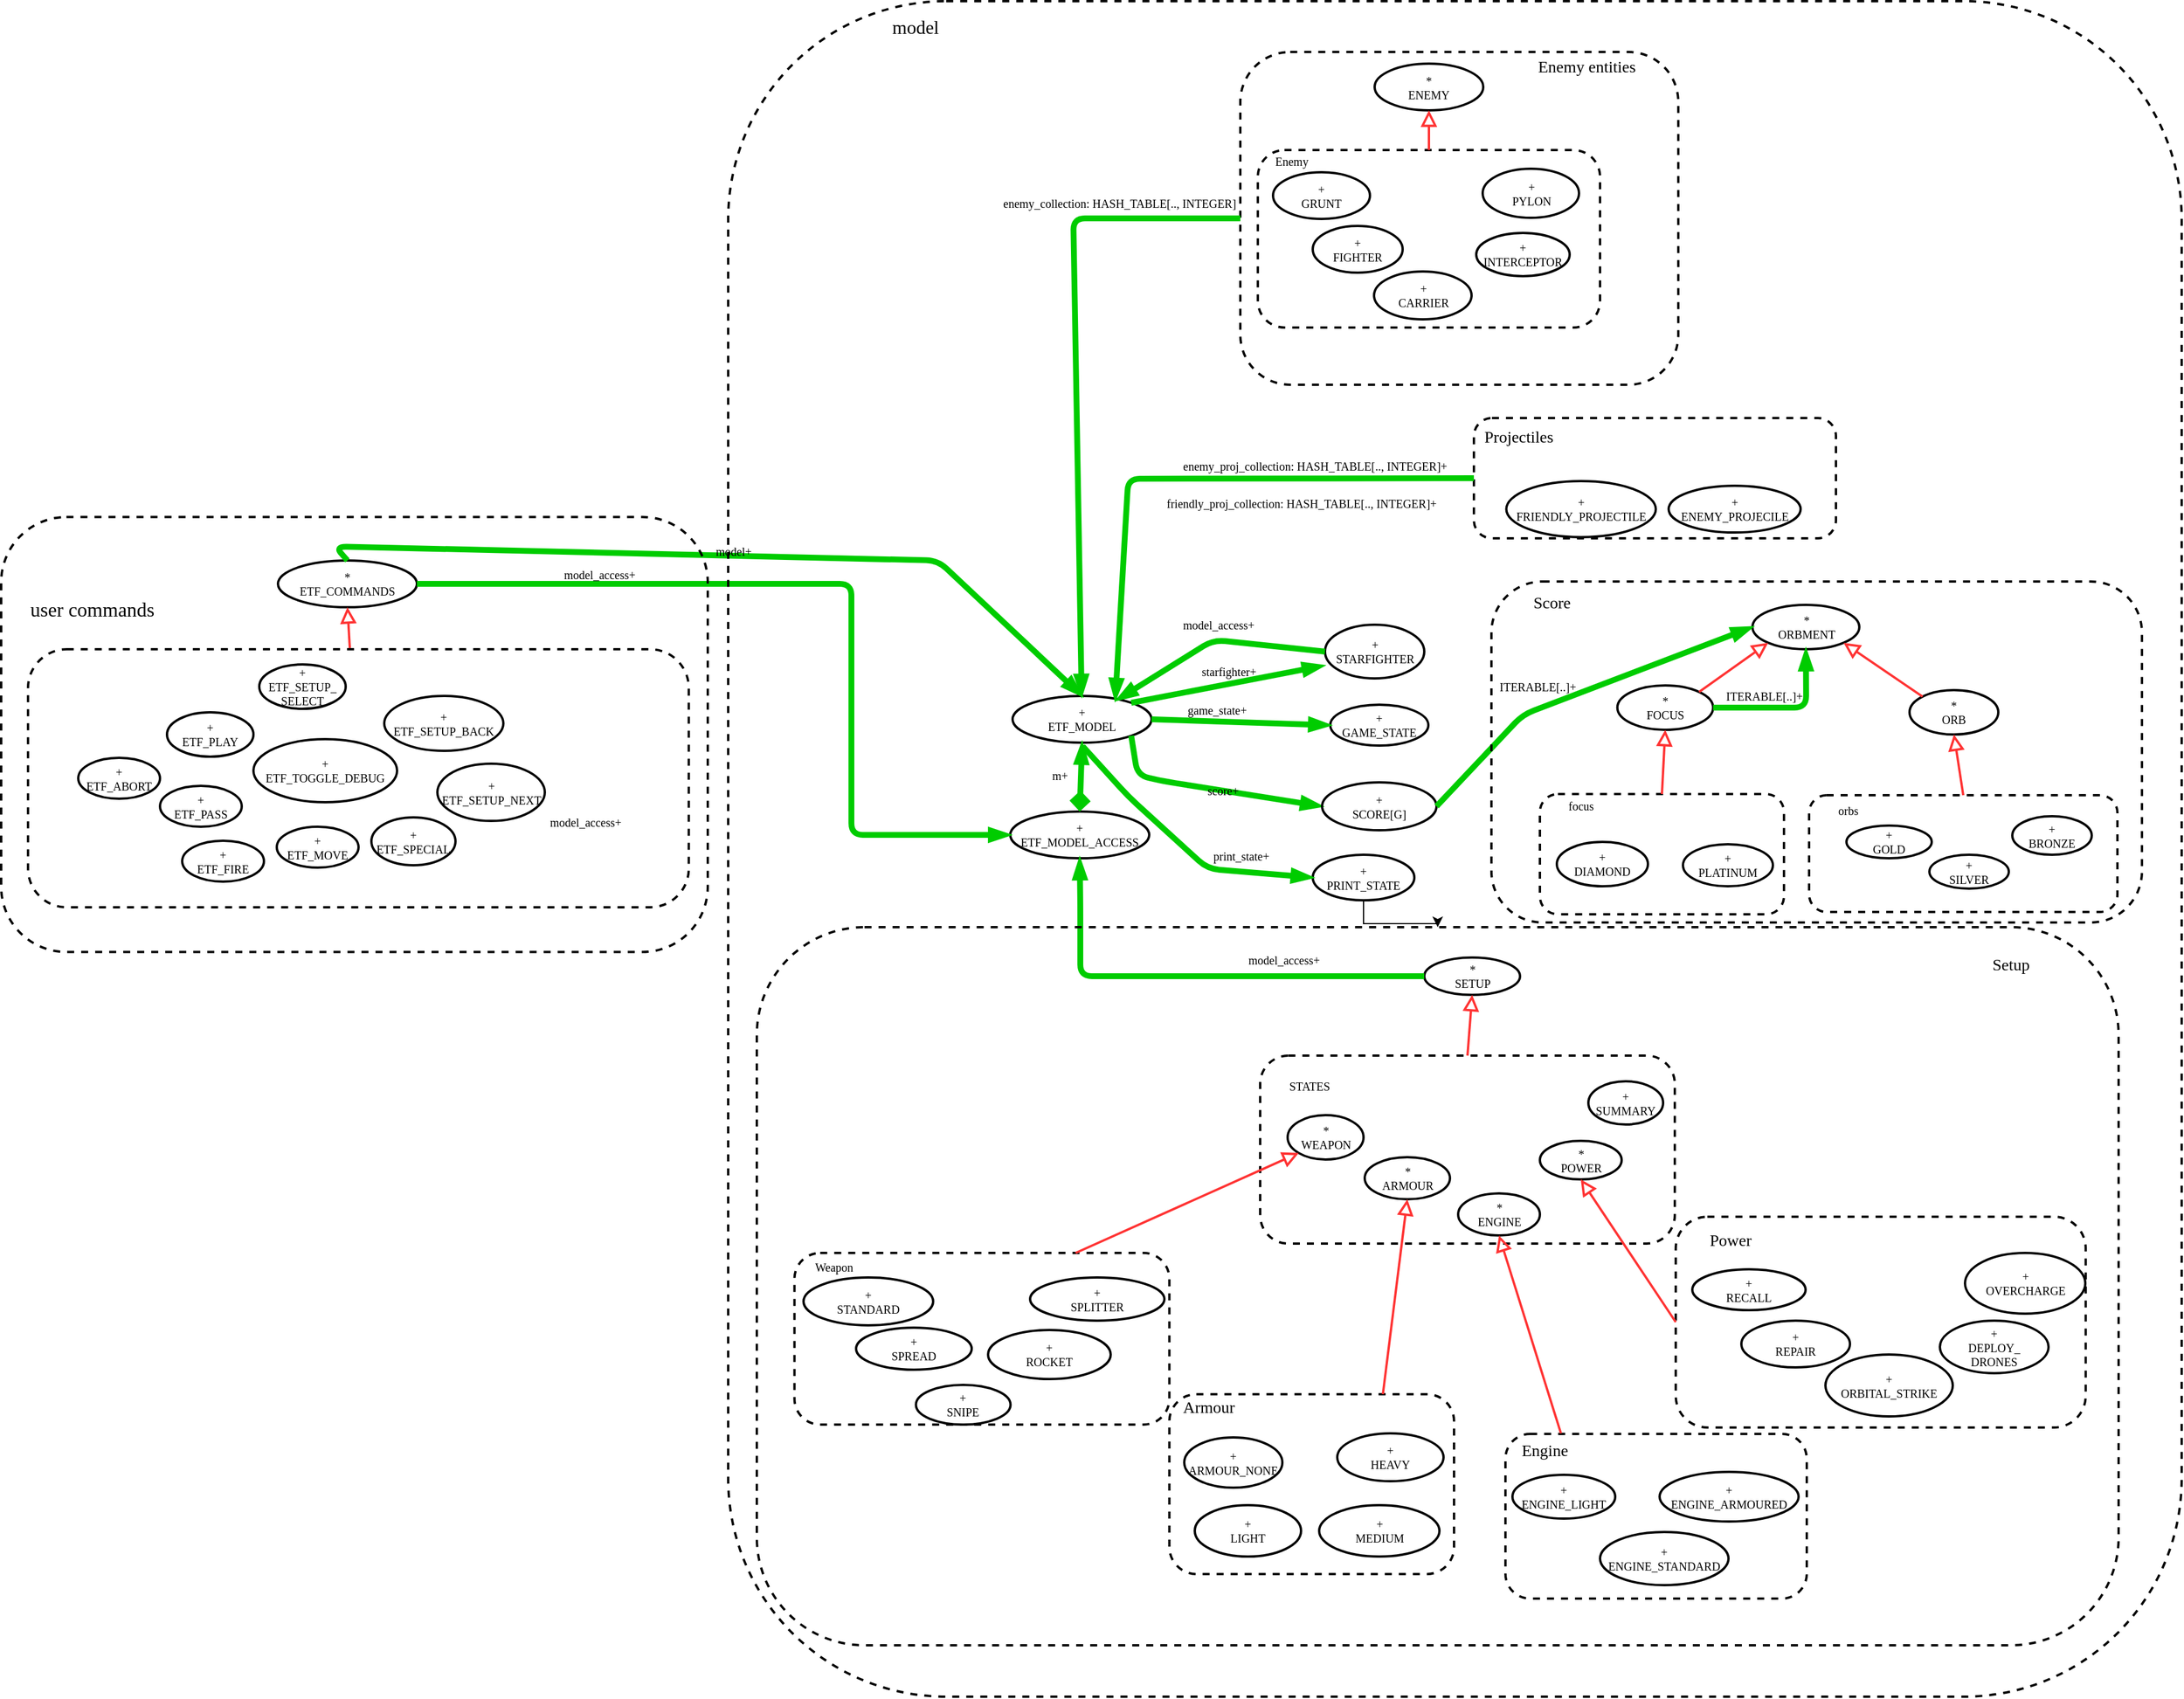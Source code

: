 <mxfile version="14.0.0" type="device"><diagram id="9rbffgTeIO-rEIUzzCYF" name="Page-1"><mxGraphModel dx="6444" dy="4674" grid="0" gridSize="10" guides="1" tooltips="1" connect="1" arrows="1" fold="1" page="0" pageScale="1" pageWidth="850" pageHeight="1100" math="0" shadow="0"><root><mxCell id="0"/><mxCell id="1" parent="0"/><mxCell id="4VJUmI2Vq23EFL7pVvse-1" value="+&lt;br&gt;ETF_MODEL" style="ellipse;whiteSpace=wrap;html=1;rounded=1;fontSize=10;fontFamily=Verdena;strokeWidth=2;" parent="1" vertex="1"><mxGeometry x="-2559" y="-2455" width="119" height="40" as="geometry"/></mxCell><mxCell id="4VJUmI2Vq23EFL7pVvse-2" value="*&lt;br&gt;ETF_COMMANDS" style="ellipse;whiteSpace=wrap;html=1;rounded=1;fontSize=10;fontFamily=Verdena;strokeWidth=2;" parent="1" vertex="1"><mxGeometry x="-3188" y="-2571" width="119" height="40" as="geometry"/></mxCell><mxCell id="4VJUmI2Vq23EFL7pVvse-7" value="+&lt;br&gt;ETF_ABORT" style="ellipse;whiteSpace=wrap;html=1;rounded=1;fontSize=10;fontFamily=Verdena;strokeWidth=2;" parent="1" vertex="1"><mxGeometry x="-3359" y="-2402" width="70" height="35" as="geometry"/></mxCell><mxCell id="4VJUmI2Vq23EFL7pVvse-8" value="+&lt;br&gt;ETF_PASS" style="ellipse;whiteSpace=wrap;html=1;rounded=1;fontSize=10;fontFamily=Verdena;strokeWidth=2;" parent="1" vertex="1"><mxGeometry x="-3289" y="-2378" width="70" height="35" as="geometry"/></mxCell><mxCell id="4VJUmI2Vq23EFL7pVvse-9" value="+&lt;br&gt;ETF_FIRE" style="ellipse;whiteSpace=wrap;html=1;rounded=1;fontSize=10;fontFamily=Verdena;strokeWidth=2;" parent="1" vertex="1"><mxGeometry x="-3270" y="-2331" width="70" height="35" as="geometry"/></mxCell><mxCell id="4VJUmI2Vq23EFL7pVvse-10" value="+&lt;br&gt;ETF_MOVE" style="ellipse;whiteSpace=wrap;html=1;rounded=1;fontSize=10;fontFamily=Verdena;strokeWidth=2;" parent="1" vertex="1"><mxGeometry x="-3189" y="-2343" width="70" height="35" as="geometry"/></mxCell><mxCell id="4VJUmI2Vq23EFL7pVvse-11" value="+&lt;br&gt;ETF_SPECIAL" style="ellipse;whiteSpace=wrap;html=1;rounded=1;fontSize=10;fontFamily=Verdena;strokeWidth=2;" parent="1" vertex="1"><mxGeometry x="-3108" y="-2351" width="72" height="41" as="geometry"/></mxCell><mxCell id="4VJUmI2Vq23EFL7pVvse-12" value="+&lt;br&gt;ETF_SETUP_NEXT" style="ellipse;whiteSpace=wrap;html=1;rounded=1;fontSize=10;fontFamily=Verdena;strokeWidth=2;" parent="1" vertex="1"><mxGeometry x="-3051.5" y="-2397" width="92" height="49" as="geometry"/></mxCell><mxCell id="4VJUmI2Vq23EFL7pVvse-13" value="+&lt;br&gt;ETF_SETUP_BACK" style="ellipse;whiteSpace=wrap;html=1;rounded=1;fontSize=10;fontFamily=Verdena;strokeWidth=2;" parent="1" vertex="1"><mxGeometry x="-3097" y="-2455" width="102" height="47" as="geometry"/></mxCell><mxCell id="4VJUmI2Vq23EFL7pVvse-14" value="+&lt;br&gt;ETF_PLAY" style="ellipse;whiteSpace=wrap;html=1;rounded=1;fontSize=10;fontFamily=Verdena;strokeWidth=2;" parent="1" vertex="1"><mxGeometry x="-3283" y="-2441" width="74" height="38" as="geometry"/></mxCell><mxCell id="4VJUmI2Vq23EFL7pVvse-15" value="+&lt;br&gt;ETF_TOGGLE_DEBUG" style="ellipse;whiteSpace=wrap;html=1;rounded=1;fontSize=10;fontFamily=Verdena;strokeWidth=2;" parent="1" vertex="1"><mxGeometry x="-3209" y="-2418" width="123" height="54" as="geometry"/></mxCell><mxCell id="4VJUmI2Vq23EFL7pVvse-16" value="" style="rounded=1;whiteSpace=wrap;html=1;fontSize=10;dashed=1;strokeWidth=2;glass=0;fillColor=none;" parent="1" vertex="1"><mxGeometry x="-3402" y="-2495" width="565.75" height="221" as="geometry"/></mxCell><mxCell id="4VJUmI2Vq23EFL7pVvse-18" value="" style="endArrow=block;html=1;strokeColor=#FF3333;strokeWidth=2;endFill=0;endSize=9;exitX=0.487;exitY=-0.005;exitDx=0;exitDy=0;exitPerimeter=0;entryX=0.5;entryY=1;entryDx=0;entryDy=0;" parent="1" source="4VJUmI2Vq23EFL7pVvse-16" target="4VJUmI2Vq23EFL7pVvse-2" edge="1"><mxGeometry width="50" height="50" relative="1" as="geometry"><mxPoint x="-3159.5" y="-2453" as="sourcePoint"/><mxPoint x="-3159.5" y="-2513" as="targetPoint"/><Array as="points"/></mxGeometry></mxCell><mxCell id="4VJUmI2Vq23EFL7pVvse-19" value="+&lt;br&gt;ETF_MODEL_ACCESS" style="ellipse;whiteSpace=wrap;html=1;rounded=1;fontSize=10;fontFamily=Verdena;strokeWidth=2;glass=0;fillColor=none;gradientColor=none;" parent="1" vertex="1"><mxGeometry x="-2561" y="-2356" width="119" height="40" as="geometry"/></mxCell><mxCell id="4VJUmI2Vq23EFL7pVvse-20" value="" style="endArrow=blockThin;html=1;strokeColor=#00CC00;strokeWidth=5;endFill=1;startArrow=diamond;startFill=1;entryX=0.5;entryY=1;entryDx=0;entryDy=0;exitX=0.5;exitY=0;exitDx=0;exitDy=0;" parent="1" source="4VJUmI2Vq23EFL7pVvse-19" target="4VJUmI2Vq23EFL7pVvse-1" edge="1"><mxGeometry width="50" height="50" relative="1" as="geometry"><mxPoint x="-2490" y="-2474" as="sourcePoint"/><mxPoint x="-2350" y="-2474" as="targetPoint"/></mxGeometry></mxCell><mxCell id="4VJUmI2Vq23EFL7pVvse-21" value="m+" style="text;html=1;fontSize=10;fontFamily=Verdena;glass=0;fillColor=none;gradientColor=none;" parent="1" vertex="1"><mxGeometry x="-2527" y="-2399" width="81" height="20" as="geometry"/></mxCell><mxCell id="4VJUmI2Vq23EFL7pVvse-23" value="" style="endArrow=blockThin;html=1;strokeColor=#00CC00;strokeWidth=5;endFill=1;exitX=0.5;exitY=0;exitDx=0;exitDy=0;entryX=0.5;entryY=0;entryDx=0;entryDy=0;" parent="1" source="4VJUmI2Vq23EFL7pVvse-2" target="4VJUmI2Vq23EFL7pVvse-1" edge="1"><mxGeometry width="50" height="50" relative="1" as="geometry"><mxPoint x="-2684" y="-2765" as="sourcePoint"/><mxPoint x="-2458" y="-2765" as="targetPoint"/><Array as="points"><mxPoint x="-3139" y="-2583"/><mxPoint x="-2623" y="-2571"/></Array></mxGeometry></mxCell><mxCell id="4VJUmI2Vq23EFL7pVvse-24" value="model+" style="text;html=1;fontSize=10;fontFamily=Verdena;glass=0;fillColor=none;gradientColor=none;" parent="1" vertex="1"><mxGeometry x="-2815" y="-2591" width="59.5" height="16" as="geometry"/></mxCell><mxCell id="4VJUmI2Vq23EFL7pVvse-25" value="" style="endArrow=blockThin;html=1;strokeColor=#00CC00;strokeWidth=5;endFill=1;entryX=0;entryY=0.5;entryDx=0;entryDy=0;exitX=1;exitY=0.5;exitDx=0;exitDy=0;" parent="1" source="4VJUmI2Vq23EFL7pVvse-2" target="4VJUmI2Vq23EFL7pVvse-19" edge="1"><mxGeometry width="50" height="50" relative="1" as="geometry"><mxPoint x="-3072" y="-2541" as="sourcePoint"/><mxPoint x="-2880" y="-2433" as="targetPoint"/><Array as="points"><mxPoint x="-2845" y="-2551"/><mxPoint x="-2697" y="-2551"/><mxPoint x="-2697" y="-2498"/><mxPoint x="-2697" y="-2336"/></Array></mxGeometry></mxCell><mxCell id="4VJUmI2Vq23EFL7pVvse-26" value="model_access+" style="text;html=1;fontSize=10;fontFamily=Verdena;glass=0;fillColor=none;gradientColor=none;" parent="1" vertex="1"><mxGeometry x="-2957" y="-2359" width="84" height="20" as="geometry"/></mxCell><mxCell id="4VJUmI2Vq23EFL7pVvse-27" value="*&lt;br&gt;SETUP" style="ellipse;whiteSpace=wrap;html=1;rounded=1;fontSize=10;fontFamily=Verdena;strokeWidth=2;glass=0;fillColor=none;gradientColor=none;" parent="1" vertex="1"><mxGeometry x="-2206.5" y="-2231" width="82" height="32" as="geometry"/></mxCell><mxCell id="4VJUmI2Vq23EFL7pVvse-28" value="*&lt;br&gt;WEAPON" style="ellipse;whiteSpace=wrap;html=1;rounded=1;fontSize=10;fontFamily=Verdena;strokeWidth=2;glass=0;fillColor=none;gradientColor=none;" parent="1" vertex="1"><mxGeometry x="-2323.5" y="-2096" width="65" height="38" as="geometry"/></mxCell><mxCell id="4VJUmI2Vq23EFL7pVvse-29" value="*&lt;br&gt;ARMOUR" style="ellipse;whiteSpace=wrap;html=1;rounded=1;fontSize=10;fontFamily=Verdena;strokeWidth=2;glass=0;fillColor=none;gradientColor=none;" parent="1" vertex="1"><mxGeometry x="-2257.5" y="-2060" width="73" height="36" as="geometry"/></mxCell><mxCell id="4VJUmI2Vq23EFL7pVvse-30" value="*&lt;br&gt;ENGINE" style="ellipse;whiteSpace=wrap;html=1;rounded=1;fontSize=10;fontFamily=Verdena;strokeWidth=2;glass=0;fillColor=none;gradientColor=none;" parent="1" vertex="1"><mxGeometry x="-2177.5" y="-2029" width="70" height="36" as="geometry"/></mxCell><mxCell id="4VJUmI2Vq23EFL7pVvse-31" value="*&lt;br&gt;POWER" style="ellipse;whiteSpace=wrap;html=1;rounded=1;fontSize=10;fontFamily=Verdena;strokeWidth=2;glass=0;fillColor=none;gradientColor=none;" parent="1" vertex="1"><mxGeometry x="-2107.5" y="-2074" width="70" height="33" as="geometry"/></mxCell><mxCell id="4VJUmI2Vq23EFL7pVvse-33" value="+&lt;br&gt;SUMMARY" style="ellipse;whiteSpace=wrap;html=1;rounded=1;fontSize=10;fontFamily=Verdena;strokeWidth=2;glass=0;fillColor=none;gradientColor=none;" parent="1" vertex="1"><mxGeometry x="-2066" y="-2125" width="64" height="37" as="geometry"/></mxCell><mxCell id="4VJUmI2Vq23EFL7pVvse-36" value="" style="rounded=1;whiteSpace=wrap;html=1;fontSize=10;dashed=1;strokeWidth=2;glass=0;fillColor=none;gradientColor=none;" parent="1" vertex="1"><mxGeometry x="-2347" y="-2147" width="355" height="161" as="geometry"/></mxCell><mxCell id="4VJUmI2Vq23EFL7pVvse-37" value="STATES" style="text;html=1;fontSize=10;fontFamily=Verdena;glass=0;fillColor=none;gradientColor=none;" parent="1" vertex="1"><mxGeometry x="-2323.503" y="-2133" width="70" height="25" as="geometry"/></mxCell><mxCell id="4VJUmI2Vq23EFL7pVvse-39" value="" style="endArrow=block;html=1;strokeColor=#FF3333;strokeWidth=2;endFill=0;endSize=9;entryX=0.5;entryY=1;entryDx=0;entryDy=0;exitX=0.5;exitY=0;exitDx=0;exitDy=0;" parent="1" source="4VJUmI2Vq23EFL7pVvse-36" target="4VJUmI2Vq23EFL7pVvse-27" edge="1"><mxGeometry width="50" height="50" relative="1" as="geometry"><mxPoint x="-2351" y="-2457" as="sourcePoint"/><mxPoint x="-2351" y="-2517" as="targetPoint"/></mxGeometry></mxCell><mxCell id="4VJUmI2Vq23EFL7pVvse-41" value="+&lt;br&gt;STANDARD" style="ellipse;whiteSpace=wrap;html=1;rounded=1;fontSize=10;fontFamily=Verdena;strokeWidth=2;glass=0;fillColor=none;gradientColor=none;" parent="1" vertex="1"><mxGeometry x="-2738" y="-1957" width="111" height="41" as="geometry"/></mxCell><mxCell id="4VJUmI2Vq23EFL7pVvse-42" value="+&lt;br&gt;SPREAD" style="ellipse;whiteSpace=wrap;html=1;rounded=1;fontSize=10;fontFamily=Verdena;strokeWidth=2;glass=0;fillColor=none;gradientColor=none;" parent="1" vertex="1"><mxGeometry x="-2693" y="-1914" width="99" height="36" as="geometry"/></mxCell><mxCell id="4VJUmI2Vq23EFL7pVvse-43" value="+&lt;br&gt;SNIPE" style="ellipse;whiteSpace=wrap;html=1;rounded=1;fontSize=10;fontFamily=Verdena;strokeWidth=2;glass=0;fillColor=none;gradientColor=none;" parent="1" vertex="1"><mxGeometry x="-2641.75" y="-1865" width="81" height="34" as="geometry"/></mxCell><mxCell id="4VJUmI2Vq23EFL7pVvse-44" value="+&lt;br&gt;ROCKET" style="ellipse;whiteSpace=wrap;html=1;rounded=1;fontSize=10;fontFamily=Verdena;strokeWidth=2;glass=0;fillColor=none;gradientColor=none;" parent="1" vertex="1"><mxGeometry x="-2580" y="-1912" width="105" height="42" as="geometry"/></mxCell><mxCell id="4VJUmI2Vq23EFL7pVvse-45" value="+&lt;br&gt;SPLITTER" style="ellipse;whiteSpace=wrap;html=1;rounded=1;fontSize=10;fontFamily=Verdena;strokeWidth=2;glass=0;fillColor=none;gradientColor=none;" parent="1" vertex="1"><mxGeometry x="-2544" y="-1957" width="115" height="37" as="geometry"/></mxCell><mxCell id="4VJUmI2Vq23EFL7pVvse-48" value="" style="rounded=1;whiteSpace=wrap;html=1;fontSize=10;dashed=1;strokeWidth=2;glass=0;fillColor=none;gradientColor=none;" parent="1" vertex="1"><mxGeometry x="-2745.75" y="-1978" width="321" height="147" as="geometry"/></mxCell><mxCell id="4VJUmI2Vq23EFL7pVvse-49" value="Weapon" style="text;html=1;fontSize=10;fontFamily=Verdena;glass=0;fillColor=none;gradientColor=none;" parent="1" vertex="1"><mxGeometry x="-2730.003" y="-1978" width="70" height="25" as="geometry"/></mxCell><mxCell id="4VJUmI2Vq23EFL7pVvse-50" value="+&lt;br&gt;ARMOUR_NONE" style="ellipse;whiteSpace=wrap;html=1;rounded=1;fontSize=10;fontFamily=Verdena;strokeWidth=2;glass=0;fillColor=none;gradientColor=none;" parent="1" vertex="1"><mxGeometry x="-2412" y="-1820" width="84" height="43" as="geometry"/></mxCell><mxCell id="4VJUmI2Vq23EFL7pVvse-51" value="+&lt;br&gt;LIGHT" style="ellipse;whiteSpace=wrap;html=1;rounded=1;fontSize=10;fontFamily=Verdena;strokeWidth=2;glass=0;fillColor=none;gradientColor=none;" parent="1" vertex="1"><mxGeometry x="-2403" y="-1762" width="91" height="44" as="geometry"/></mxCell><mxCell id="4VJUmI2Vq23EFL7pVvse-52" value="+&lt;br&gt;MEDIUM" style="ellipse;whiteSpace=wrap;html=1;rounded=1;fontSize=10;fontFamily=Verdena;strokeWidth=2;glass=0;fillColor=none;gradientColor=none;" parent="1" vertex="1"><mxGeometry x="-2296.5" y="-1762" width="103" height="44" as="geometry"/></mxCell><mxCell id="4VJUmI2Vq23EFL7pVvse-53" value="+&lt;br&gt;HEAVY" style="ellipse;whiteSpace=wrap;html=1;rounded=1;fontSize=10;fontFamily=Verdena;strokeWidth=2;glass=0;fillColor=none;gradientColor=none;" parent="1" vertex="1"><mxGeometry x="-2281" y="-1823.5" width="91" height="41" as="geometry"/></mxCell><mxCell id="4VJUmI2Vq23EFL7pVvse-54" value="" style="rounded=1;whiteSpace=wrap;html=1;fontSize=10;dashed=1;strokeWidth=2;glass=0;fillColor=none;gradientColor=none;" parent="1" vertex="1"><mxGeometry x="-2424.75" y="-1857" width="243.75" height="154" as="geometry"/></mxCell><mxCell id="4VJUmI2Vq23EFL7pVvse-55" value="&lt;font style=&quot;font-size: 14px&quot;&gt;Armour&lt;/font&gt;" style="text;html=1;fontSize=10;fontFamily=Verdena;glass=0;fillColor=none;gradientColor=none;" parent="1" vertex="1"><mxGeometry x="-2415.003" y="-1860.5" width="70" height="25" as="geometry"/></mxCell><mxCell id="4VJUmI2Vq23EFL7pVvse-56" value="+&lt;br&gt;ENGINE_LIGHT" style="ellipse;whiteSpace=wrap;html=1;rounded=1;fontSize=10;fontFamily=Verdena;strokeWidth=2;glass=0;fillColor=none;gradientColor=none;" parent="1" vertex="1"><mxGeometry x="-2131" y="-1788" width="88" height="37.5" as="geometry"/></mxCell><mxCell id="4VJUmI2Vq23EFL7pVvse-57" value="+&lt;br&gt;ENGINE_STANDARD" style="ellipse;whiteSpace=wrap;html=1;rounded=1;fontSize=10;fontFamily=Verdena;strokeWidth=2;glass=0;fillColor=none;gradientColor=none;" parent="1" vertex="1"><mxGeometry x="-2056" y="-1739" width="110" height="45.5" as="geometry"/></mxCell><mxCell id="4VJUmI2Vq23EFL7pVvse-58" value="+&lt;br&gt;ENGINE_ARMOURED" style="ellipse;whiteSpace=wrap;html=1;rounded=1;fontSize=10;fontFamily=Verdena;strokeWidth=2;glass=0;fillColor=none;gradientColor=none;" parent="1" vertex="1"><mxGeometry x="-2005" y="-1790.5" width="119" height="42.5" as="geometry"/></mxCell><mxCell id="4VJUmI2Vq23EFL7pVvse-59" value="" style="rounded=1;whiteSpace=wrap;html=1;fontSize=10;dashed=1;strokeWidth=2;glass=0;fillColor=none;gradientColor=none;" parent="1" vertex="1"><mxGeometry x="-2137" y="-1823" width="258" height="141" as="geometry"/></mxCell><mxCell id="4VJUmI2Vq23EFL7pVvse-60" value="&lt;font style=&quot;font-size: 14px&quot;&gt;Engine&lt;/font&gt;" style="text;html=1;fontSize=10;fontFamily=Verdena;glass=0;fillColor=none;gradientColor=none;" parent="1" vertex="1"><mxGeometry x="-2124.503" y="-1823.5" width="70" height="25" as="geometry"/></mxCell><mxCell id="4VJUmI2Vq23EFL7pVvse-61" value="+&lt;br&gt;RECALL" style="ellipse;whiteSpace=wrap;html=1;rounded=1;fontSize=10;fontFamily=Verdena;strokeWidth=2;glass=0;fillColor=none;gradientColor=none;" parent="1" vertex="1"><mxGeometry x="-1977" y="-1964" width="97" height="35" as="geometry"/></mxCell><mxCell id="4VJUmI2Vq23EFL7pVvse-62" value="+&lt;br&gt;REPAIR" style="ellipse;whiteSpace=wrap;html=1;rounded=1;fontSize=10;fontFamily=Verdena;strokeWidth=2;glass=0;fillColor=none;gradientColor=none;" parent="1" vertex="1"><mxGeometry x="-1935" y="-1920" width="93" height="40" as="geometry"/></mxCell><mxCell id="4VJUmI2Vq23EFL7pVvse-63" value="+&lt;br&gt;ORBITAL_STRIKE" style="ellipse;whiteSpace=wrap;html=1;rounded=1;fontSize=10;fontFamily=Verdena;strokeWidth=2;glass=0;fillColor=none;gradientColor=none;" parent="1" vertex="1"><mxGeometry x="-1863" y="-1891" width="109" height="53" as="geometry"/></mxCell><mxCell id="4VJUmI2Vq23EFL7pVvse-64" value="+&lt;br&gt;DEPLOY_&lt;br&gt;DRONES" style="ellipse;whiteSpace=wrap;html=1;rounded=1;fontSize=10;fontFamily=Verdena;strokeWidth=2;glass=0;fillColor=none;gradientColor=none;" parent="1" vertex="1"><mxGeometry x="-1765" y="-1920" width="93" height="45" as="geometry"/></mxCell><mxCell id="4VJUmI2Vq23EFL7pVvse-65" value="+&lt;br&gt;OVERCHARGE" style="ellipse;whiteSpace=wrap;html=1;rounded=1;fontSize=10;fontFamily=Verdena;strokeWidth=2;glass=0;fillColor=none;gradientColor=none;" parent="1" vertex="1"><mxGeometry x="-1743.5" y="-1978" width="103" height="52" as="geometry"/></mxCell><mxCell id="4VJUmI2Vq23EFL7pVvse-66" value="" style="rounded=1;whiteSpace=wrap;html=1;fontSize=10;dashed=1;strokeWidth=2;glass=0;fillColor=none;gradientColor=none;" parent="1" vertex="1"><mxGeometry x="-1991.17" y="-2009" width="351" height="180.5" as="geometry"/></mxCell><mxCell id="4VJUmI2Vq23EFL7pVvse-67" value="&lt;font style=&quot;font-size: 14px&quot;&gt;Power&lt;/font&gt;" style="text;html=1;fontSize=10;fontFamily=Verdena;glass=0;fillColor=none;gradientColor=none;" parent="1" vertex="1"><mxGeometry x="-1963.503" y="-2003" width="70" height="25" as="geometry"/></mxCell><mxCell id="4VJUmI2Vq23EFL7pVvse-68" value="" style="endArrow=block;html=1;strokeColor=#FF3333;strokeWidth=2;endFill=0;endSize=9;exitX=0.75;exitY=0;exitDx=0;exitDy=0;entryX=0;entryY=1;entryDx=0;entryDy=0;" parent="1" source="4VJUmI2Vq23EFL7pVvse-48" target="4VJUmI2Vq23EFL7pVvse-28" edge="1"><mxGeometry width="50" height="50" relative="1" as="geometry"><mxPoint x="-2173" y="-2168" as="sourcePoint"/><mxPoint x="-2173" y="-2228" as="targetPoint"/></mxGeometry></mxCell><mxCell id="4VJUmI2Vq23EFL7pVvse-70" value="" style="endArrow=block;html=1;strokeColor=#FF3333;strokeWidth=2;endFill=0;endSize=9;entryX=0.5;entryY=1;entryDx=0;entryDy=0;exitX=0.75;exitY=0;exitDx=0;exitDy=0;" parent="1" source="4VJUmI2Vq23EFL7pVvse-54" target="4VJUmI2Vq23EFL7pVvse-29" edge="1"><mxGeometry width="50" height="50" relative="1" as="geometry"><mxPoint x="-1971" y="-2125" as="sourcePoint"/><mxPoint x="-1971" y="-2185" as="targetPoint"/></mxGeometry></mxCell><mxCell id="4VJUmI2Vq23EFL7pVvse-72" value="" style="endArrow=block;html=1;strokeColor=#FF3333;strokeWidth=2;endFill=0;endSize=9;entryX=0.5;entryY=1;entryDx=0;entryDy=0;exitX=0.5;exitY=0;exitDx=0;exitDy=0;" parent="1" source="4VJUmI2Vq23EFL7pVvse-60" target="4VJUmI2Vq23EFL7pVvse-30" edge="1"><mxGeometry width="50" height="50" relative="1" as="geometry"><mxPoint x="-1773" y="-2111" as="sourcePoint"/><mxPoint x="-1773" y="-2171" as="targetPoint"/></mxGeometry></mxCell><mxCell id="4VJUmI2Vq23EFL7pVvse-74" value="" style="endArrow=block;html=1;strokeColor=#FF3333;strokeWidth=2;endFill=0;endSize=9;entryX=0.5;entryY=1;entryDx=0;entryDy=0;exitX=0;exitY=0.5;exitDx=0;exitDy=0;" parent="1" source="4VJUmI2Vq23EFL7pVvse-66" target="4VJUmI2Vq23EFL7pVvse-31" edge="1"><mxGeometry width="50" height="50" relative="1" as="geometry"><mxPoint x="-1659" y="-2118" as="sourcePoint"/><mxPoint x="-1659" y="-2178" as="targetPoint"/></mxGeometry></mxCell><mxCell id="4VJUmI2Vq23EFL7pVvse-75" value="+&lt;br&gt;STARFIGHTER" style="ellipse;whiteSpace=wrap;html=1;rounded=1;fontSize=10;fontFamily=Verdena;strokeWidth=2;glass=0;fillColor=none;gradientColor=none;" parent="1" vertex="1"><mxGeometry x="-2291.5" y="-2516" width="85" height="46" as="geometry"/></mxCell><mxCell id="4VJUmI2Vq23EFL7pVvse-76" value="+&lt;br&gt;GAME_STATE" style="ellipse;whiteSpace=wrap;html=1;rounded=1;fontSize=10;fontFamily=Verdena;strokeWidth=2;glass=0;fillColor=none;gradientColor=none;" parent="1" vertex="1"><mxGeometry x="-2287" y="-2447.5" width="84" height="35" as="geometry"/></mxCell><mxCell id="t3e-eVcIjU18aWkp3ZRS-12" value="" style="edgeStyle=orthogonalEdgeStyle;rounded=0;orthogonalLoop=1;jettySize=auto;html=1;" edge="1" parent="1" source="4VJUmI2Vq23EFL7pVvse-77" target="4VJUmI2Vq23EFL7pVvse-139"><mxGeometry relative="1" as="geometry"/></mxCell><mxCell id="4VJUmI2Vq23EFL7pVvse-77" value="+&lt;br&gt;PRINT_STATE" style="ellipse;whiteSpace=wrap;html=1;rounded=1;fontSize=10;fontFamily=Verdena;strokeWidth=2;glass=0;fillColor=none;gradientColor=none;" parent="1" vertex="1"><mxGeometry x="-2302" y="-2319" width="87" height="39" as="geometry"/></mxCell><mxCell id="4VJUmI2Vq23EFL7pVvse-78" value="" style="endArrow=blockThin;html=1;strokeColor=#00CC00;strokeWidth=5;endFill=1;entryX=-0.012;entryY=0.761;entryDx=0;entryDy=0;exitX=1;exitY=0;exitDx=0;exitDy=0;entryPerimeter=0;" parent="1" source="4VJUmI2Vq23EFL7pVvse-1" target="4VJUmI2Vq23EFL7pVvse-75" edge="1"><mxGeometry width="50" height="50" relative="1" as="geometry"><mxPoint x="-2736" y="-2423" as="sourcePoint"/><mxPoint x="-2596" y="-2423" as="targetPoint"/><Array as="points"/></mxGeometry></mxCell><mxCell id="4VJUmI2Vq23EFL7pVvse-79" value="starfighter+" style="text;html=1;fontSize=10;fontFamily=Verdena;glass=0;fillColor=none;gradientColor=none;" parent="1" vertex="1"><mxGeometry x="-2399.5" y="-2488" width="59" height="22" as="geometry"/></mxCell><mxCell id="4VJUmI2Vq23EFL7pVvse-80" value="" style="endArrow=blockThin;html=1;strokeColor=#00CC00;strokeWidth=5;endFill=1;entryX=0;entryY=0.5;entryDx=0;entryDy=0;exitX=1;exitY=0.5;exitDx=0;exitDy=0;" parent="1" source="4VJUmI2Vq23EFL7pVvse-1" target="4VJUmI2Vq23EFL7pVvse-76" edge="1"><mxGeometry width="50" height="50" relative="1" as="geometry"><mxPoint x="-2500" y="-2399" as="sourcePoint"/><mxPoint x="-2748" y="-2426.5" as="targetPoint"/><Array as="points"/></mxGeometry></mxCell><mxCell id="4VJUmI2Vq23EFL7pVvse-81" value="game_state+" style="text;html=1;fontSize=10;fontFamily=Verdena;glass=0;fillColor=none;gradientColor=none;" parent="1" vertex="1"><mxGeometry x="-2411" y="-2455" width="83" height="23" as="geometry"/></mxCell><mxCell id="4VJUmI2Vq23EFL7pVvse-82" value="" style="endArrow=blockThin;html=1;strokeColor=#00CC00;strokeWidth=5;endFill=1;entryX=0;entryY=0.5;entryDx=0;entryDy=0;" parent="1" target="4VJUmI2Vq23EFL7pVvse-77" edge="1"><mxGeometry width="50" height="50" relative="1" as="geometry"><mxPoint x="-2499" y="-2412" as="sourcePoint"/><mxPoint x="-2380" y="-2400" as="targetPoint"/><Array as="points"><mxPoint x="-2460" y="-2369"/><mxPoint x="-2392" y="-2307"/></Array></mxGeometry></mxCell><mxCell id="4VJUmI2Vq23EFL7pVvse-83" value="print_state+" style="text;html=1;fontSize=10;fontFamily=Verdena;glass=0;fillColor=none;gradientColor=none;" parent="1" vertex="1"><mxGeometry x="-2389" y="-2330" width="84" height="20" as="geometry"/></mxCell><mxCell id="4VJUmI2Vq23EFL7pVvse-86" value="+&lt;br&gt;ENEMY_PROJECILE" style="ellipse;whiteSpace=wrap;html=1;rounded=1;fontSize=10;fontFamily=Verdena;strokeWidth=2;glass=0;fillColor=none;gradientColor=none;" parent="1" vertex="1"><mxGeometry x="-1997.25" y="-2635" width="113" height="40" as="geometry"/></mxCell><mxCell id="4VJUmI2Vq23EFL7pVvse-87" value="+&lt;br&gt;FRIENDLY_PROJECTILE" style="ellipse;whiteSpace=wrap;html=1;rounded=1;fontSize=10;fontFamily=Verdena;strokeWidth=2;glass=0;fillColor=none;gradientColor=none;" parent="1" vertex="1"><mxGeometry x="-2136.25" y="-2639" width="128" height="48" as="geometry"/></mxCell><mxCell id="4VJUmI2Vq23EFL7pVvse-88" value="" style="rounded=1;whiteSpace=wrap;html=1;fontSize=10;dashed=1;strokeWidth=2;glass=0;fillColor=none;gradientColor=none;" parent="1" vertex="1"><mxGeometry x="-2164" y="-2693" width="310" height="103" as="geometry"/></mxCell><mxCell id="4VJUmI2Vq23EFL7pVvse-89" value="&lt;font style=&quot;font-size: 14px&quot;&gt;Projectiles&lt;/font&gt;" style="text;html=1;fontSize=10;fontFamily=Verdena;glass=0;fillColor=none;gradientColor=none;" parent="1" vertex="1"><mxGeometry x="-2157.003" y="-2691" width="70" height="25" as="geometry"/></mxCell><mxCell id="4VJUmI2Vq23EFL7pVvse-93" value="enemy_proj_collection: HASH_TABLE[.., INTEGER]+" style="text;html=1;fontSize=10;fontFamily=Verdena;glass=0;fillColor=none;gradientColor=none;" parent="1" vertex="1"><mxGeometry x="-2415" y="-2664" width="206" height="23" as="geometry"/></mxCell><mxCell id="4VJUmI2Vq23EFL7pVvse-94" value="friendly_proj_collection: HASH_TABLE[.., INTEGER]+" style="text;html=1;fontSize=10;fontFamily=Verdena;glass=0;fillColor=none;gradientColor=none;" parent="1" vertex="1"><mxGeometry x="-2429" y="-2632" width="216" height="27" as="geometry"/></mxCell><mxCell id="4VJUmI2Vq23EFL7pVvse-95" value="*&lt;br&gt;ENEMY" style="ellipse;whiteSpace=wrap;html=1;rounded=1;fontSize=10;fontFamily=Verdena;strokeWidth=2;glass=0;fillColor=none;gradientColor=none;" parent="1" vertex="1"><mxGeometry x="-2249" y="-2996.5" width="93" height="40" as="geometry"/></mxCell><mxCell id="4VJUmI2Vq23EFL7pVvse-96" value="+&lt;br&gt;GRUNT" style="ellipse;whiteSpace=wrap;html=1;rounded=1;fontSize=10;fontFamily=Verdena;strokeWidth=2;glass=0;fillColor=none;gradientColor=none;" parent="1" vertex="1"><mxGeometry x="-2336" y="-2903.5" width="83" height="40" as="geometry"/></mxCell><mxCell id="4VJUmI2Vq23EFL7pVvse-97" value="+&lt;br&gt;FIGHTER" style="ellipse;whiteSpace=wrap;html=1;rounded=1;fontSize=10;fontFamily=Verdena;strokeWidth=2;glass=0;fillColor=none;gradientColor=none;" parent="1" vertex="1"><mxGeometry x="-2302" y="-2857.5" width="77" height="40" as="geometry"/></mxCell><mxCell id="4VJUmI2Vq23EFL7pVvse-98" value="+&lt;br&gt;CARRIER" style="ellipse;whiteSpace=wrap;html=1;rounded=1;fontSize=10;fontFamily=Verdena;strokeWidth=2;glass=0;fillColor=none;gradientColor=none;" parent="1" vertex="1"><mxGeometry x="-2249.5" y="-2818.5" width="83.5" height="41" as="geometry"/></mxCell><mxCell id="4VJUmI2Vq23EFL7pVvse-99" value="+&lt;br&gt;INTERCEPTOR" style="ellipse;whiteSpace=wrap;html=1;rounded=1;fontSize=10;fontFamily=Verdena;strokeWidth=2;glass=0;fillColor=none;gradientColor=none;" parent="1" vertex="1"><mxGeometry x="-2162" y="-2851.5" width="80" height="37" as="geometry"/></mxCell><mxCell id="4VJUmI2Vq23EFL7pVvse-100" value="+&lt;br&gt;PYLON" style="ellipse;whiteSpace=wrap;html=1;rounded=1;fontSize=10;fontFamily=Verdena;strokeWidth=2;glass=0;fillColor=none;gradientColor=none;" parent="1" vertex="1"><mxGeometry x="-2156.5" y="-2906.5" width="82.5" height="42" as="geometry"/></mxCell><mxCell id="4VJUmI2Vq23EFL7pVvse-101" value="" style="rounded=1;whiteSpace=wrap;html=1;fontSize=10;dashed=1;strokeWidth=2;glass=0;fillColor=none;gradientColor=none;" parent="1" vertex="1"><mxGeometry x="-2349" y="-2922.5" width="293" height="152" as="geometry"/></mxCell><mxCell id="4VJUmI2Vq23EFL7pVvse-102" value="Enemy" style="text;html=1;fontSize=10;fontFamily=Verdena;glass=0;fillColor=none;gradientColor=none;" parent="1" vertex="1"><mxGeometry x="-2336.003" y="-2925.5" width="70" height="25" as="geometry"/></mxCell><mxCell id="4VJUmI2Vq23EFL7pVvse-103" value="" style="endArrow=block;html=1;strokeColor=#FF3333;strokeWidth=2;endFill=0;endSize=9;entryX=0.5;entryY=1;entryDx=0;entryDy=0;exitX=0.5;exitY=0;exitDx=0;exitDy=0;" parent="1" source="4VJUmI2Vq23EFL7pVvse-101" target="4VJUmI2Vq23EFL7pVvse-95" edge="1"><mxGeometry width="50" height="50" relative="1" as="geometry"><mxPoint x="-2004" y="-2900.5" as="sourcePoint"/><mxPoint x="-2004" y="-2960.5" as="targetPoint"/></mxGeometry></mxCell><mxCell id="4VJUmI2Vq23EFL7pVvse-105" value="enemy_collection: HASH_TABLE[.., INTEGER]" style="text;html=1;fontSize=10;fontFamily=Verdena;glass=0;fillColor=none;gradientColor=none;" parent="1" vertex="1"><mxGeometry x="-2569" y="-2889" width="201" height="21" as="geometry"/></mxCell><mxCell id="4VJUmI2Vq23EFL7pVvse-108" value="" style="endArrow=blockThin;html=1;strokeColor=#00CC00;strokeWidth=5;endFill=1;entryX=0.5;entryY=1;entryDx=0;entryDy=0;exitX=0;exitY=0.5;exitDx=0;exitDy=0;" parent="1" source="4VJUmI2Vq23EFL7pVvse-27" target="4VJUmI2Vq23EFL7pVvse-19" edge="1"><mxGeometry width="50" height="50" relative="1" as="geometry"><mxPoint x="-2584" y="-2252" as="sourcePoint"/><mxPoint x="-2444" y="-2252" as="targetPoint"/><Array as="points"><mxPoint x="-2501" y="-2215"/><mxPoint x="-2501" y="-2275"/></Array></mxGeometry></mxCell><mxCell id="4VJUmI2Vq23EFL7pVvse-109" value="model_access+" style="text;html=1;fontSize=10;fontFamily=Verdena;glass=0;fillColor=none;gradientColor=none;" parent="1" vertex="1"><mxGeometry x="-2359" y="-2241" width="69.5" height="26" as="geometry"/></mxCell><mxCell id="4VJUmI2Vq23EFL7pVvse-111" value="*&lt;br&gt;ORBMENT" style="ellipse;whiteSpace=wrap;html=1;rounded=1;fontSize=10;fontFamily=Verdena;strokeWidth=2;glass=0;fillColor=none;gradientColor=none;" parent="1" vertex="1"><mxGeometry x="-1925.5" y="-2533" width="91.5" height="38" as="geometry"/></mxCell><mxCell id="4VJUmI2Vq23EFL7pVvse-112" value="*&lt;br&gt;FOCUS" style="ellipse;whiteSpace=wrap;html=1;rounded=1;fontSize=10;fontFamily=Verdena;strokeWidth=2;glass=0;fillColor=none;gradientColor=none;" parent="1" vertex="1"><mxGeometry x="-2041.17" y="-2464" width="82" height="38" as="geometry"/></mxCell><mxCell id="4VJUmI2Vq23EFL7pVvse-113" value="*&lt;br&gt;ORB" style="ellipse;whiteSpace=wrap;html=1;rounded=1;fontSize=10;fontFamily=Verdena;strokeWidth=2;glass=0;fillColor=none;gradientColor=none;" parent="1" vertex="1"><mxGeometry x="-1791" y="-2460" width="76" height="38" as="geometry"/></mxCell><mxCell id="4VJUmI2Vq23EFL7pVvse-114" value="+&lt;br&gt;DIAMOND" style="ellipse;whiteSpace=wrap;html=1;rounded=1;fontSize=10;fontFamily=Verdena;strokeWidth=2;glass=0;fillColor=none;gradientColor=none;" parent="1" vertex="1"><mxGeometry x="-2093" y="-2330" width="78" height="38" as="geometry"/></mxCell><mxCell id="4VJUmI2Vq23EFL7pVvse-115" value="+&lt;br&gt;PLATINUM" style="ellipse;whiteSpace=wrap;html=1;rounded=1;fontSize=10;fontFamily=Verdena;strokeWidth=2;glass=0;fillColor=none;gradientColor=none;" parent="1" vertex="1"><mxGeometry x="-1985" y="-2328" width="77" height="36" as="geometry"/></mxCell><mxCell id="4VJUmI2Vq23EFL7pVvse-116" value="+&lt;br&gt;GOLD" style="ellipse;whiteSpace=wrap;html=1;rounded=1;fontSize=10;fontFamily=Verdena;strokeWidth=2;glass=0;fillColor=none;gradientColor=none;" parent="1" vertex="1"><mxGeometry x="-1845" y="-2344" width="73" height="28" as="geometry"/></mxCell><mxCell id="4VJUmI2Vq23EFL7pVvse-117" value="+&lt;br&gt;SILVER" style="ellipse;whiteSpace=wrap;html=1;rounded=1;fontSize=10;fontFamily=Verdena;strokeWidth=2;glass=0;fillColor=none;gradientColor=none;" parent="1" vertex="1"><mxGeometry x="-1774" y="-2319" width="68" height="29" as="geometry"/></mxCell><mxCell id="4VJUmI2Vq23EFL7pVvse-118" value="+&lt;br&gt;BRONZE" style="ellipse;whiteSpace=wrap;html=1;rounded=1;fontSize=10;fontFamily=Verdena;strokeWidth=2;glass=0;fillColor=none;gradientColor=none;" parent="1" vertex="1"><mxGeometry x="-1703" y="-2352" width="68" height="33" as="geometry"/></mxCell><mxCell id="4VJUmI2Vq23EFL7pVvse-119" value="" style="rounded=1;whiteSpace=wrap;html=1;fontSize=10;dashed=1;strokeWidth=2;glass=0;fillColor=none;gradientColor=none;" parent="1" vertex="1"><mxGeometry x="-1877" y="-2370" width="264" height="100" as="geometry"/></mxCell><mxCell id="4VJUmI2Vq23EFL7pVvse-120" value="orbs" style="text;html=1;fontSize=10;fontFamily=Verdena;glass=0;fillColor=none;gradientColor=none;" parent="1" vertex="1"><mxGeometry x="-1854" y="-2369" width="44" height="21" as="geometry"/></mxCell><mxCell id="4VJUmI2Vq23EFL7pVvse-121" value="" style="endArrow=block;html=1;strokeColor=#FF3333;strokeWidth=2;endFill=0;endSize=9;entryX=0.5;entryY=1;entryDx=0;entryDy=0;exitX=0.5;exitY=0;exitDx=0;exitDy=0;" parent="1" source="4VJUmI2Vq23EFL7pVvse-119" target="4VJUmI2Vq23EFL7pVvse-113" edge="1"><mxGeometry width="50" height="50" relative="1" as="geometry"><mxPoint x="-2214" y="-2331" as="sourcePoint"/><mxPoint x="-2214" y="-2391" as="targetPoint"/></mxGeometry></mxCell><mxCell id="4VJUmI2Vq23EFL7pVvse-122" value="" style="rounded=1;whiteSpace=wrap;html=1;fontSize=10;dashed=1;strokeWidth=2;glass=0;fillColor=none;gradientColor=none;" parent="1" vertex="1"><mxGeometry x="-2107.5" y="-2371" width="209" height="103" as="geometry"/></mxCell><mxCell id="4VJUmI2Vq23EFL7pVvse-123" value="focus" style="text;html=1;fontSize=10;fontFamily=Verdena;glass=0;fillColor=none;gradientColor=none;" parent="1" vertex="1"><mxGeometry x="-2085.003" y="-2373" width="70" height="25" as="geometry"/></mxCell><mxCell id="4VJUmI2Vq23EFL7pVvse-124" value="" style="endArrow=block;html=1;strokeColor=#FF3333;strokeWidth=2;endFill=0;endSize=9;entryX=0.5;entryY=1;entryDx=0;entryDy=0;exitX=0.5;exitY=0;exitDx=0;exitDy=0;" parent="1" source="4VJUmI2Vq23EFL7pVvse-122" target="4VJUmI2Vq23EFL7pVvse-112" edge="1"><mxGeometry width="50" height="50" relative="1" as="geometry"><mxPoint x="-2214" y="-2331" as="sourcePoint"/><mxPoint x="-2214" y="-2391" as="targetPoint"/></mxGeometry></mxCell><mxCell id="4VJUmI2Vq23EFL7pVvse-125" value="" style="endArrow=block;html=1;strokeColor=#FF3333;strokeWidth=2;endFill=0;endSize=9;entryX=0;entryY=1;entryDx=0;entryDy=0;exitX=1;exitY=0;exitDx=0;exitDy=0;" parent="1" source="4VJUmI2Vq23EFL7pVvse-112" target="4VJUmI2Vq23EFL7pVvse-111" edge="1"><mxGeometry width="50" height="50" relative="1" as="geometry"><mxPoint x="-2163" y="-2328" as="sourcePoint"/><mxPoint x="-2163" y="-2388" as="targetPoint"/></mxGeometry></mxCell><mxCell id="4VJUmI2Vq23EFL7pVvse-126" value="" style="endArrow=block;html=1;strokeColor=#FF3333;strokeWidth=2;endFill=0;endSize=9;entryX=1;entryY=1;entryDx=0;entryDy=0;exitX=0;exitY=0;exitDx=0;exitDy=0;" parent="1" source="4VJUmI2Vq23EFL7pVvse-113" target="4VJUmI2Vq23EFL7pVvse-111" edge="1"><mxGeometry width="50" height="50" relative="1" as="geometry"><mxPoint x="-2163" y="-2328" as="sourcePoint"/><mxPoint x="-2163" y="-2388" as="targetPoint"/></mxGeometry></mxCell><mxCell id="4VJUmI2Vq23EFL7pVvse-127" value="" style="endArrow=blockThin;html=1;strokeColor=#00CC00;strokeWidth=5;endFill=1;exitX=1;exitY=1;exitDx=0;exitDy=0;entryX=0;entryY=0.5;entryDx=0;entryDy=0;" parent="1" source="4VJUmI2Vq23EFL7pVvse-1" target="4VJUmI2Vq23EFL7pVvse-129" edge="1"><mxGeometry width="50" height="50" relative="1" as="geometry"><mxPoint x="-2472" y="-2413" as="sourcePoint"/><mxPoint x="-2240" y="-2300" as="targetPoint"/><Array as="points"><mxPoint x="-2452" y="-2387"/><mxPoint x="-2430" y="-2382"/></Array></mxGeometry></mxCell><mxCell id="4VJUmI2Vq23EFL7pVvse-128" value="score+" style="text;html=1;fontSize=10;fontFamily=Verdena;glass=0;fillColor=none;gradientColor=none;" parent="1" vertex="1"><mxGeometry x="-2394" y="-2386" width="66" height="20.5" as="geometry"/></mxCell><mxCell id="4VJUmI2Vq23EFL7pVvse-129" value="+&lt;br&gt;SCORE[G]" style="ellipse;whiteSpace=wrap;html=1;rounded=1;fontSize=10;fontFamily=Verdena;strokeWidth=2;glass=0;fillColor=none;gradientColor=none;" parent="1" vertex="1"><mxGeometry x="-2294" y="-2381" width="98" height="41" as="geometry"/></mxCell><mxCell id="4VJUmI2Vq23EFL7pVvse-130" value="" style="endArrow=blockThin;html=1;strokeColor=#00CC00;strokeWidth=5;endFill=1;exitX=1;exitY=0.5;exitDx=0;exitDy=0;entryX=0;entryY=0.5;entryDx=0;entryDy=0;" parent="1" source="4VJUmI2Vq23EFL7pVvse-129" target="4VJUmI2Vq23EFL7pVvse-111" edge="1"><mxGeometry width="50" height="50" relative="1" as="geometry"><mxPoint x="-2162" y="-2395" as="sourcePoint"/><mxPoint x="-2080" y="-2473" as="targetPoint"/><Array as="points"><mxPoint x="-2122" y="-2439"/></Array></mxGeometry></mxCell><mxCell id="4VJUmI2Vq23EFL7pVvse-131" value="ITERABLE[..]+" style="text;html=1;fontSize=10;fontFamily=Verdena;glass=0;fillColor=none;gradientColor=none;" parent="1" vertex="1"><mxGeometry x="-2144" y="-2475" width="84" height="20" as="geometry"/></mxCell><mxCell id="4VJUmI2Vq23EFL7pVvse-132" value="" style="endArrow=blockThin;html=1;strokeColor=#00CC00;strokeWidth=5;endFill=1;exitX=0;exitY=0.5;exitDx=0;exitDy=0;entryX=0.748;entryY=0.092;entryDx=0;entryDy=0;entryPerimeter=0;" parent="1" source="4VJUmI2Vq23EFL7pVvse-75" edge="1" target="4VJUmI2Vq23EFL7pVvse-1"><mxGeometry width="50" height="50" relative="1" as="geometry"><mxPoint x="-2811" y="-2500" as="sourcePoint"/><mxPoint x="-2502" y="-2458" as="targetPoint"/><Array as="points"><mxPoint x="-2387" y="-2503"/></Array></mxGeometry></mxCell><mxCell id="4VJUmI2Vq23EFL7pVvse-133" value="model_access+" style="text;html=1;fontSize=10;fontFamily=Verdena;glass=0;fillColor=none;gradientColor=none;" parent="1" vertex="1"><mxGeometry x="-2415" y="-2528" width="84" height="20" as="geometry"/></mxCell><mxCell id="4VJUmI2Vq23EFL7pVvse-137" value="" style="rounded=1;whiteSpace=wrap;html=1;fontSize=10;dashed=1;strokeWidth=2;glass=0;fillColor=none;gradientColor=none;" parent="1" vertex="1"><mxGeometry x="-2149" y="-2553" width="557" height="292" as="geometry"/></mxCell><mxCell id="4VJUmI2Vq23EFL7pVvse-138" value="&lt;font style=&quot;font-size: 14px&quot;&gt;Score&lt;/font&gt;" style="text;html=1;fontSize=10;fontFamily=Verdena;glass=0;fillColor=none;gradientColor=none;" parent="1" vertex="1"><mxGeometry x="-2115.5" y="-2549" width="52" height="21" as="geometry"/></mxCell><mxCell id="4VJUmI2Vq23EFL7pVvse-139" value="" style="rounded=1;whiteSpace=wrap;html=1;fontSize=10;dashed=1;strokeWidth=2;glass=0;fillColor=none;gradientColor=none;" parent="1" vertex="1"><mxGeometry x="-2778" y="-2257" width="1166" height="615" as="geometry"/></mxCell><mxCell id="4VJUmI2Vq23EFL7pVvse-140" value="&lt;font style=&quot;font-size: 14px&quot;&gt;Setup&lt;/font&gt;" style="text;html=1;fontSize=10;fontFamily=Verdena;glass=0;fillColor=none;gradientColor=none;" parent="1" vertex="1"><mxGeometry x="-1722.5" y="-2239" width="63" height="34" as="geometry"/></mxCell><mxCell id="4VJUmI2Vq23EFL7pVvse-142" value="" style="rounded=1;whiteSpace=wrap;html=1;fontSize=10;dashed=1;strokeWidth=2;glass=0;fillColor=none;gradientColor=none;" parent="1" vertex="1"><mxGeometry x="-2364" y="-3006.5" width="375" height="285" as="geometry"/></mxCell><mxCell id="4VJUmI2Vq23EFL7pVvse-143" value="&lt;font style=&quot;font-size: 14px&quot;&gt;Enemy entities&lt;/font&gt;" style="text;html=1;fontSize=10;fontFamily=Verdena;glass=0;fillColor=none;gradientColor=none;" parent="1" vertex="1"><mxGeometry x="-2111" y="-3008.5" width="85" height="29" as="geometry"/></mxCell><mxCell id="4VJUmI2Vq23EFL7pVvse-148" value="" style="endArrow=blockThin;html=1;strokeColor=#00CC00;strokeWidth=5;endFill=1;exitX=1;exitY=0.5;exitDx=0;exitDy=0;entryX=0.5;entryY=1;entryDx=0;entryDy=0;" parent="1" source="4VJUmI2Vq23EFL7pVvse-112" target="4VJUmI2Vq23EFL7pVvse-111" edge="1"><mxGeometry width="50" height="50" relative="1" as="geometry"><mxPoint x="-1939.5" y="-2450.34" as="sourcePoint"/><mxPoint x="-1799.5" y="-2450.34" as="targetPoint"/><Array as="points"><mxPoint x="-1879.5" y="-2445"/></Array></mxGeometry></mxCell><mxCell id="4VJUmI2Vq23EFL7pVvse-149" value="ITERABLE[..]+" style="text;html=1;fontSize=10;fontFamily=Verdena;glass=0;fillColor=none;gradientColor=none;" parent="1" vertex="1"><mxGeometry x="-1950.5" y="-2467" width="71.25" height="23" as="geometry"/></mxCell><mxCell id="4VJUmI2Vq23EFL7pVvse-154" value="" style="rounded=1;whiteSpace=wrap;html=1;fontSize=10;dashed=1;strokeWidth=2;glass=0;fillColor=none;gradientColor=none;" parent="1" vertex="1"><mxGeometry x="-2802.5" y="-3050" width="1244.5" height="1452" as="geometry"/></mxCell><mxCell id="4VJUmI2Vq23EFL7pVvse-155" value="&lt;font style=&quot;font-size: 16px&quot;&gt;model&lt;/font&gt;" style="text;html=1;fontSize=10;fontFamily=Verdena;glass=0;fillColor=none;gradientColor=none;" parent="1" vertex="1"><mxGeometry x="-2664" y="-3044" width="70" height="33" as="geometry"/></mxCell><mxCell id="XJ4HkRMQTCqbfY0UmhsQ-3" value="+&lt;br&gt;ETF_SETUP_&lt;br&gt;SELECT" style="ellipse;whiteSpace=wrap;html=1;rounded=1;fontSize=10;fontFamily=Verdena;strokeWidth=2;" parent="1" vertex="1"><mxGeometry x="-3204" y="-2482" width="74" height="38" as="geometry"/></mxCell><mxCell id="XJ4HkRMQTCqbfY0UmhsQ-5" value="" style="rounded=1;whiteSpace=wrap;html=1;fontSize=10;dashed=1;strokeWidth=2;glass=0;fillColor=none;" parent="1" vertex="1"><mxGeometry x="-3425" y="-2608.25" width="605" height="372.5" as="geometry"/></mxCell><mxCell id="XJ4HkRMQTCqbfY0UmhsQ-7" value="&lt;font style=&quot;font-size: 17px&quot;&gt;user commands&lt;/font&gt;" style="text;html=1;fontSize=10;fontFamily=Verdena;glass=0;fillColor=none;gradientColor=none;" parent="1" vertex="1"><mxGeometry x="-3402" y="-2545" width="122" height="31" as="geometry"/></mxCell><mxCell id="t3e-eVcIjU18aWkp3ZRS-1" value="" style="endArrow=blockThin;html=1;strokeColor=#00CC00;strokeWidth=5;endFill=1;exitX=0;exitY=0.5;exitDx=0;exitDy=0;" edge="1" parent="1" source="4VJUmI2Vq23EFL7pVvse-142" target="4VJUmI2Vq23EFL7pVvse-1"><mxGeometry width="50" height="50" relative="1" as="geometry"><mxPoint x="-2244.0" y="-3050" as="sourcePoint"/><mxPoint x="-2539" y="-3151" as="targetPoint"/><Array as="points"><mxPoint x="-2507" y="-2864"/></Array></mxGeometry></mxCell><mxCell id="t3e-eVcIjU18aWkp3ZRS-4" value="" style="endArrow=blockThin;html=1;strokeColor=#00CC00;strokeWidth=5;endFill=1;exitX=0;exitY=0.5;exitDx=0;exitDy=0;entryX=0.739;entryY=0.086;entryDx=0;entryDy=0;entryPerimeter=0;" edge="1" parent="1" source="4VJUmI2Vq23EFL7pVvse-88" target="4VJUmI2Vq23EFL7pVvse-1"><mxGeometry width="50" height="50" relative="1" as="geometry"><mxPoint x="-2968" y="-2215.51" as="sourcePoint"/><mxPoint x="-3138" y="-2142" as="targetPoint"/><Array as="points"><mxPoint x="-2460" y="-2641"/></Array></mxGeometry></mxCell><mxCell id="t3e-eVcIjU18aWkp3ZRS-14" value="model_access+" style="text;html=1;fontSize=10;fontFamily=Verdena;glass=0;fillColor=none;gradientColor=none;" vertex="1" parent="1"><mxGeometry x="-2944.75" y="-2571" width="59.5" height="16" as="geometry"/></mxCell></root></mxGraphModel></diagram></mxfile>